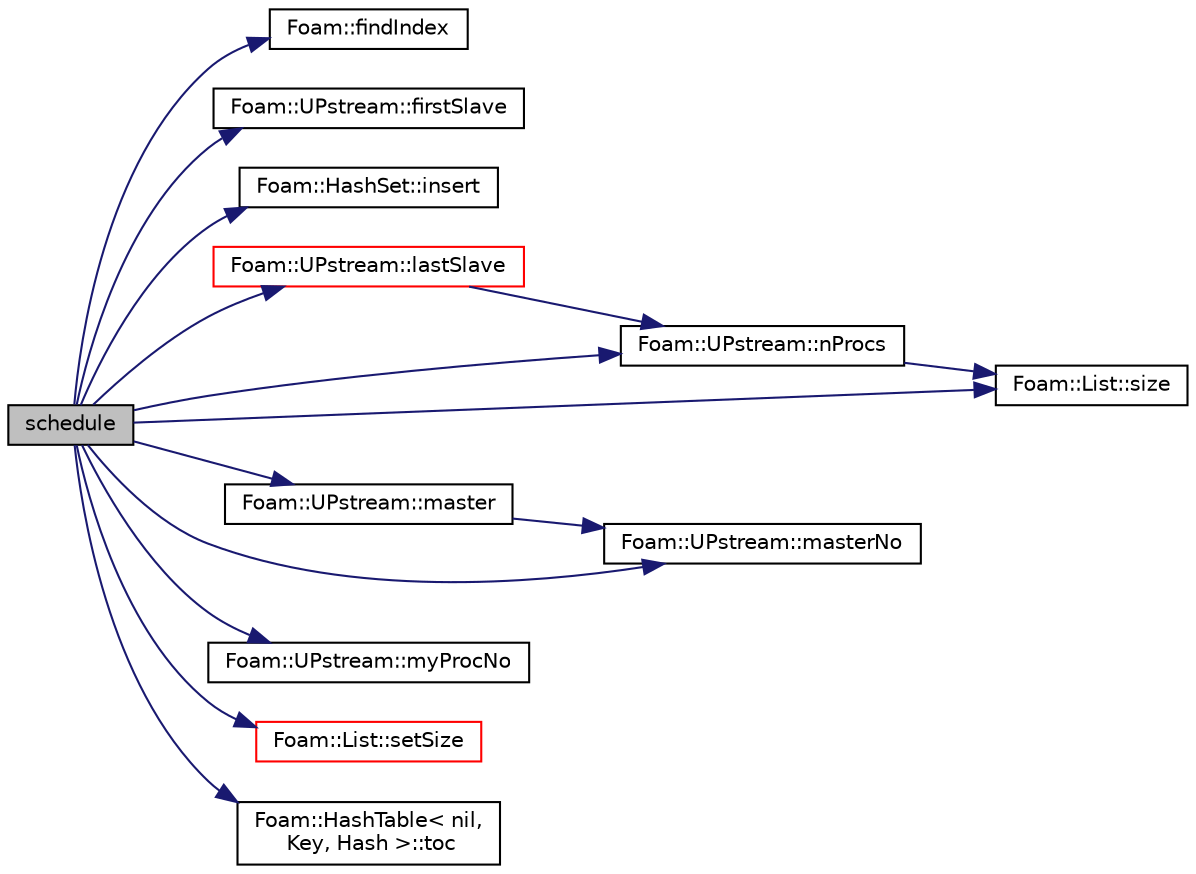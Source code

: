 digraph "schedule"
{
  bgcolor="transparent";
  edge [fontname="Helvetica",fontsize="10",labelfontname="Helvetica",labelfontsize="10"];
  node [fontname="Helvetica",fontsize="10",shape=record];
  rankdir="LR";
  Node1 [label="schedule",height=0.2,width=0.4,color="black", fillcolor="grey75", style="filled", fontcolor="black"];
  Node1 -> Node2 [color="midnightblue",fontsize="10",style="solid",fontname="Helvetica"];
  Node2 [label="Foam::findIndex",height=0.2,width=0.4,color="black",URL="$a10909.html#ac16695f83f370df159eed19f92d095fb",tooltip="Find first occurence of given element and return index,. "];
  Node1 -> Node3 [color="midnightblue",fontsize="10",style="solid",fontname="Helvetica"];
  Node3 [label="Foam::UPstream::firstSlave",height=0.2,width=0.4,color="black",URL="$a02878.html#acf61876860b10a79aff95e52dd0c533f",tooltip="Process index of first slave. "];
  Node1 -> Node4 [color="midnightblue",fontsize="10",style="solid",fontname="Helvetica"];
  Node4 [label="Foam::HashSet::insert",height=0.2,width=0.4,color="black",URL="$a00999.html#a49f0753d9652681fc3a81f59951a0ad7",tooltip="Insert a new entry. "];
  Node1 -> Node5 [color="midnightblue",fontsize="10",style="solid",fontname="Helvetica"];
  Node5 [label="Foam::UPstream::lastSlave",height=0.2,width=0.4,color="red",URL="$a02878.html#a6ba6de79b96f3b7f2d987b2b657f47e1",tooltip="Process index of last slave. "];
  Node5 -> Node6 [color="midnightblue",fontsize="10",style="solid",fontname="Helvetica"];
  Node6 [label="Foam::UPstream::nProcs",height=0.2,width=0.4,color="black",URL="$a02878.html#aada0e04d8127eda8ee95be0772754a4f",tooltip="Number of processes in parallel run. "];
  Node6 -> Node7 [color="midnightblue",fontsize="10",style="solid",fontname="Helvetica"];
  Node7 [label="Foam::List::size",height=0.2,width=0.4,color="black",URL="$a01397.html#a8a5f6fa29bd4b500caf186f60245b384",tooltip="Override size to be inconsistent with allocated storage. "];
  Node1 -> Node8 [color="midnightblue",fontsize="10",style="solid",fontname="Helvetica"];
  Node8 [label="Foam::UPstream::master",height=0.2,width=0.4,color="black",URL="$a02878.html#a36af549940a0aae3733774649594489f",tooltip="Am I the master process. "];
  Node8 -> Node9 [color="midnightblue",fontsize="10",style="solid",fontname="Helvetica"];
  Node9 [label="Foam::UPstream::masterNo",height=0.2,width=0.4,color="black",URL="$a02878.html#a30260fa445b5e3e14a9042269664adde",tooltip="Process index of the master. "];
  Node1 -> Node9 [color="midnightblue",fontsize="10",style="solid",fontname="Helvetica"];
  Node1 -> Node10 [color="midnightblue",fontsize="10",style="solid",fontname="Helvetica"];
  Node10 [label="Foam::UPstream::myProcNo",height=0.2,width=0.4,color="black",URL="$a02878.html#afc74d89573de32a3032c916f8cdd1733",tooltip="Number of this process (starting from masterNo() = 0) "];
  Node1 -> Node6 [color="midnightblue",fontsize="10",style="solid",fontname="Helvetica"];
  Node1 -> Node11 [color="midnightblue",fontsize="10",style="solid",fontname="Helvetica"];
  Node11 [label="Foam::List::setSize",height=0.2,width=0.4,color="red",URL="$a01397.html#aedb985ffeaf1bdbfeccc2a8730405703",tooltip="Reset size of List. "];
  Node1 -> Node7 [color="midnightblue",fontsize="10",style="solid",fontname="Helvetica"];
  Node1 -> Node12 [color="midnightblue",fontsize="10",style="solid",fontname="Helvetica"];
  Node12 [label="Foam::HashTable\< nil,\l Key, Hash \>::toc",height=0.2,width=0.4,color="black",URL="$a01001.html#a76b765c869311659d0868ce0e0200884",tooltip="Return the table of contents. "];
}
